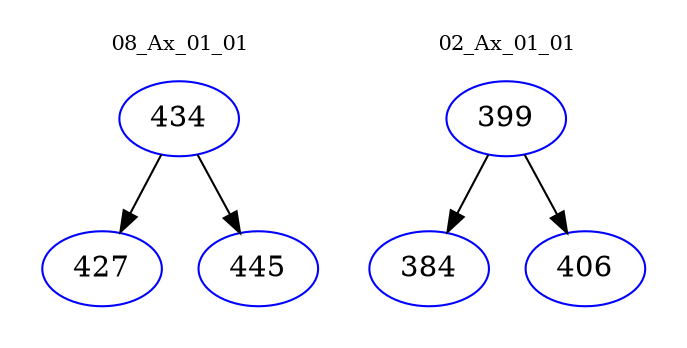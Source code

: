 digraph{
subgraph cluster_0 {
color = white
label = "08_Ax_01_01";
fontsize=10;
T0_434 [label="434", color="blue"]
T0_434 -> T0_427 [color="black"]
T0_427 [label="427", color="blue"]
T0_434 -> T0_445 [color="black"]
T0_445 [label="445", color="blue"]
}
subgraph cluster_1 {
color = white
label = "02_Ax_01_01";
fontsize=10;
T1_399 [label="399", color="blue"]
T1_399 -> T1_384 [color="black"]
T1_384 [label="384", color="blue"]
T1_399 -> T1_406 [color="black"]
T1_406 [label="406", color="blue"]
}
}
